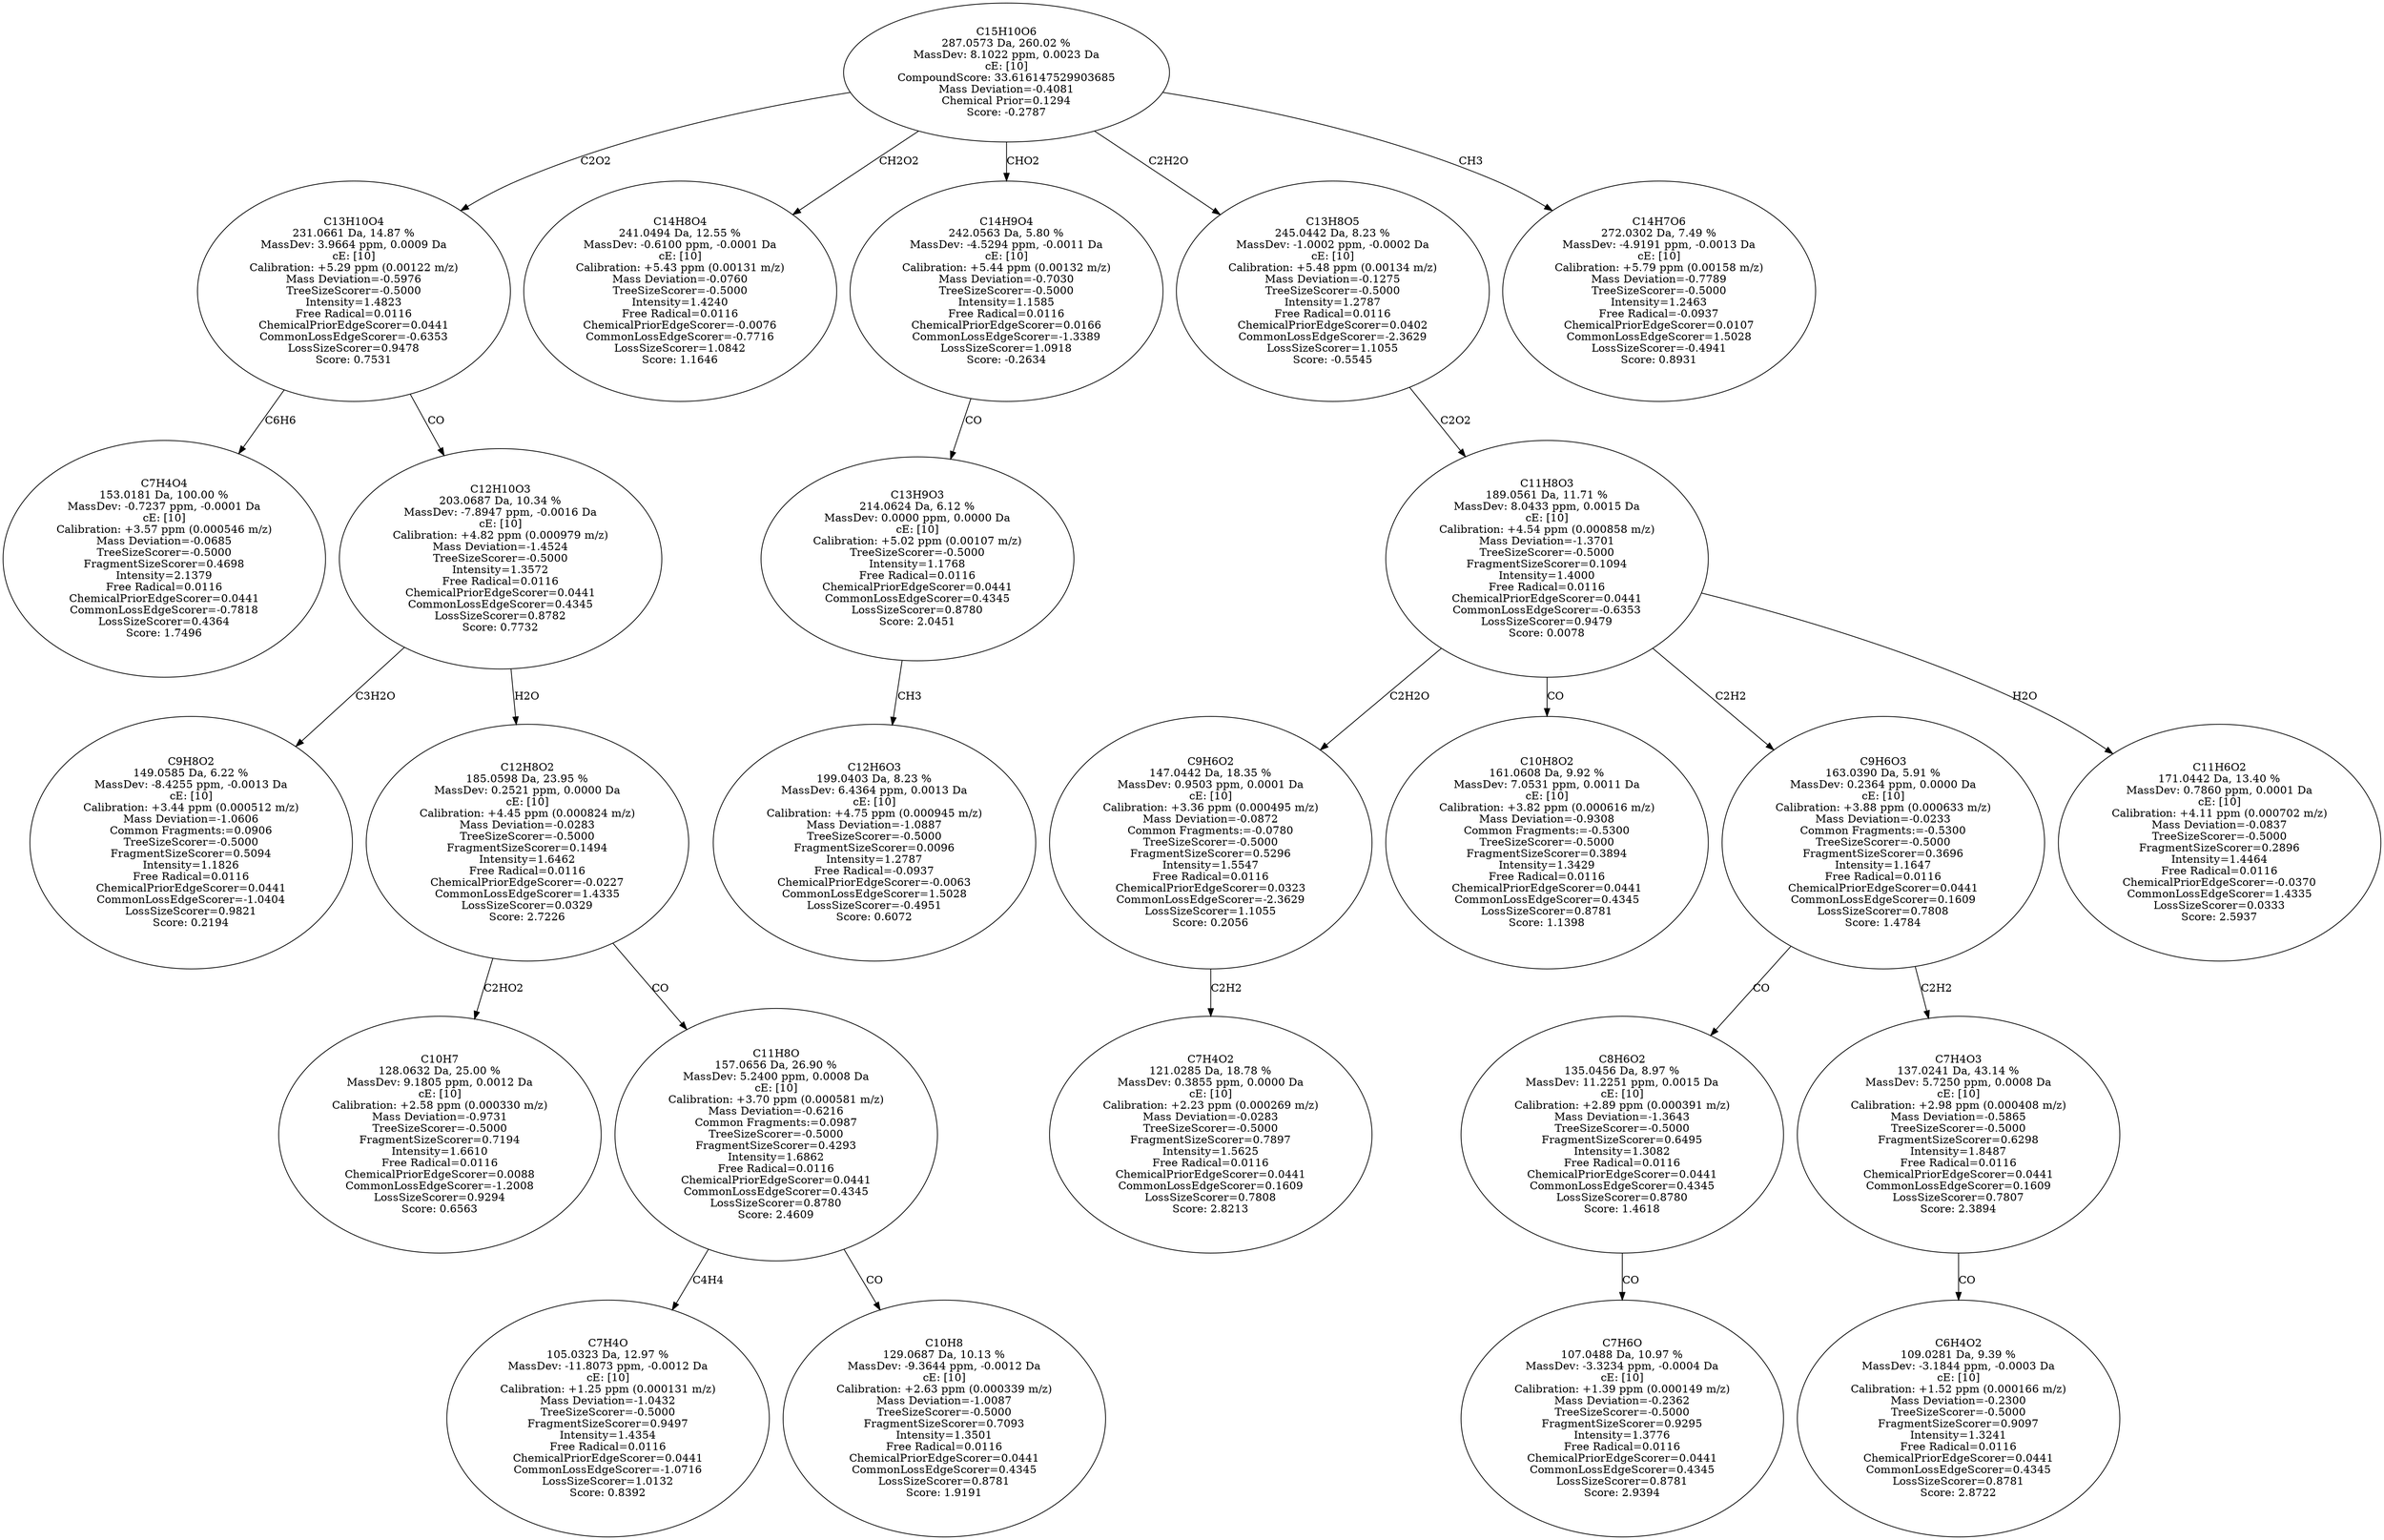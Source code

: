 strict digraph {
v1 [label="C7H4O4\n153.0181 Da, 100.00 %\nMassDev: -0.7237 ppm, -0.0001 Da\ncE: [10]\nCalibration: +3.57 ppm (0.000546 m/z)\nMass Deviation=-0.0685\nTreeSizeScorer=-0.5000\nFragmentSizeScorer=0.4698\nIntensity=2.1379\nFree Radical=0.0116\nChemicalPriorEdgeScorer=0.0441\nCommonLossEdgeScorer=-0.7818\nLossSizeScorer=0.4364\nScore: 1.7496"];
v2 [label="C9H8O2\n149.0585 Da, 6.22 %\nMassDev: -8.4255 ppm, -0.0013 Da\ncE: [10]\nCalibration: +3.44 ppm (0.000512 m/z)\nMass Deviation=-1.0606\nCommon Fragments:=0.0906\nTreeSizeScorer=-0.5000\nFragmentSizeScorer=0.5094\nIntensity=1.1826\nFree Radical=0.0116\nChemicalPriorEdgeScorer=0.0441\nCommonLossEdgeScorer=-1.0404\nLossSizeScorer=0.9821\nScore: 0.2194"];
v3 [label="C10H7\n128.0632 Da, 25.00 %\nMassDev: 9.1805 ppm, 0.0012 Da\ncE: [10]\nCalibration: +2.58 ppm (0.000330 m/z)\nMass Deviation=-0.9731\nTreeSizeScorer=-0.5000\nFragmentSizeScorer=0.7194\nIntensity=1.6610\nFree Radical=0.0116\nChemicalPriorEdgeScorer=0.0088\nCommonLossEdgeScorer=-1.2008\nLossSizeScorer=0.9294\nScore: 0.6563"];
v4 [label="C7H4O\n105.0323 Da, 12.97 %\nMassDev: -11.8073 ppm, -0.0012 Da\ncE: [10]\nCalibration: +1.25 ppm (0.000131 m/z)\nMass Deviation=-1.0432\nTreeSizeScorer=-0.5000\nFragmentSizeScorer=0.9497\nIntensity=1.4354\nFree Radical=0.0116\nChemicalPriorEdgeScorer=0.0441\nCommonLossEdgeScorer=-1.0716\nLossSizeScorer=1.0132\nScore: 0.8392"];
v5 [label="C10H8\n129.0687 Da, 10.13 %\nMassDev: -9.3644 ppm, -0.0012 Da\ncE: [10]\nCalibration: +2.63 ppm (0.000339 m/z)\nMass Deviation=-1.0087\nTreeSizeScorer=-0.5000\nFragmentSizeScorer=0.7093\nIntensity=1.3501\nFree Radical=0.0116\nChemicalPriorEdgeScorer=0.0441\nCommonLossEdgeScorer=0.4345\nLossSizeScorer=0.8781\nScore: 1.9191"];
v6 [label="C11H8O\n157.0656 Da, 26.90 %\nMassDev: 5.2400 ppm, 0.0008 Da\ncE: [10]\nCalibration: +3.70 ppm (0.000581 m/z)\nMass Deviation=-0.6216\nCommon Fragments:=0.0987\nTreeSizeScorer=-0.5000\nFragmentSizeScorer=0.4293\nIntensity=1.6862\nFree Radical=0.0116\nChemicalPriorEdgeScorer=0.0441\nCommonLossEdgeScorer=0.4345\nLossSizeScorer=0.8780\nScore: 2.4609"];
v7 [label="C12H8O2\n185.0598 Da, 23.95 %\nMassDev: 0.2521 ppm, 0.0000 Da\ncE: [10]\nCalibration: +4.45 ppm (0.000824 m/z)\nMass Deviation=-0.0283\nTreeSizeScorer=-0.5000\nFragmentSizeScorer=0.1494\nIntensity=1.6462\nFree Radical=0.0116\nChemicalPriorEdgeScorer=-0.0227\nCommonLossEdgeScorer=1.4335\nLossSizeScorer=0.0329\nScore: 2.7226"];
v8 [label="C12H10O3\n203.0687 Da, 10.34 %\nMassDev: -7.8947 ppm, -0.0016 Da\ncE: [10]\nCalibration: +4.82 ppm (0.000979 m/z)\nMass Deviation=-1.4524\nTreeSizeScorer=-0.5000\nIntensity=1.3572\nFree Radical=0.0116\nChemicalPriorEdgeScorer=0.0441\nCommonLossEdgeScorer=0.4345\nLossSizeScorer=0.8782\nScore: 0.7732"];
v9 [label="C13H10O4\n231.0661 Da, 14.87 %\nMassDev: 3.9664 ppm, 0.0009 Da\ncE: [10]\nCalibration: +5.29 ppm (0.00122 m/z)\nMass Deviation=-0.5976\nTreeSizeScorer=-0.5000\nIntensity=1.4823\nFree Radical=0.0116\nChemicalPriorEdgeScorer=0.0441\nCommonLossEdgeScorer=-0.6353\nLossSizeScorer=0.9478\nScore: 0.7531"];
v10 [label="C14H8O4\n241.0494 Da, 12.55 %\nMassDev: -0.6100 ppm, -0.0001 Da\ncE: [10]\nCalibration: +5.43 ppm (0.00131 m/z)\nMass Deviation=-0.0760\nTreeSizeScorer=-0.5000\nIntensity=1.4240\nFree Radical=0.0116\nChemicalPriorEdgeScorer=-0.0076\nCommonLossEdgeScorer=-0.7716\nLossSizeScorer=1.0842\nScore: 1.1646"];
v11 [label="C12H6O3\n199.0403 Da, 8.23 %\nMassDev: 6.4364 ppm, 0.0013 Da\ncE: [10]\nCalibration: +4.75 ppm (0.000945 m/z)\nMass Deviation=-1.0887\nTreeSizeScorer=-0.5000\nFragmentSizeScorer=0.0096\nIntensity=1.2787\nFree Radical=-0.0937\nChemicalPriorEdgeScorer=-0.0063\nCommonLossEdgeScorer=1.5028\nLossSizeScorer=-0.4951\nScore: 0.6072"];
v12 [label="C13H9O3\n214.0624 Da, 6.12 %\nMassDev: 0.0000 ppm, 0.0000 Da\ncE: [10]\nCalibration: +5.02 ppm (0.00107 m/z)\nTreeSizeScorer=-0.5000\nIntensity=1.1768\nFree Radical=0.0116\nChemicalPriorEdgeScorer=0.0441\nCommonLossEdgeScorer=0.4345\nLossSizeScorer=0.8780\nScore: 2.0451"];
v13 [label="C14H9O4\n242.0563 Da, 5.80 %\nMassDev: -4.5294 ppm, -0.0011 Da\ncE: [10]\nCalibration: +5.44 ppm (0.00132 m/z)\nMass Deviation=-0.7030\nTreeSizeScorer=-0.5000\nIntensity=1.1585\nFree Radical=0.0116\nChemicalPriorEdgeScorer=0.0166\nCommonLossEdgeScorer=-1.3389\nLossSizeScorer=1.0918\nScore: -0.2634"];
v14 [label="C7H4O2\n121.0285 Da, 18.78 %\nMassDev: 0.3855 ppm, 0.0000 Da\ncE: [10]\nCalibration: +2.23 ppm (0.000269 m/z)\nMass Deviation=-0.0283\nTreeSizeScorer=-0.5000\nFragmentSizeScorer=0.7897\nIntensity=1.5625\nFree Radical=0.0116\nChemicalPriorEdgeScorer=0.0441\nCommonLossEdgeScorer=0.1609\nLossSizeScorer=0.7808\nScore: 2.8213"];
v15 [label="C9H6O2\n147.0442 Da, 18.35 %\nMassDev: 0.9503 ppm, 0.0001 Da\ncE: [10]\nCalibration: +3.36 ppm (0.000495 m/z)\nMass Deviation=-0.0872\nCommon Fragments:=-0.0780\nTreeSizeScorer=-0.5000\nFragmentSizeScorer=0.5296\nIntensity=1.5547\nFree Radical=0.0116\nChemicalPriorEdgeScorer=0.0323\nCommonLossEdgeScorer=-2.3629\nLossSizeScorer=1.1055\nScore: 0.2056"];
v16 [label="C10H8O2\n161.0608 Da, 9.92 %\nMassDev: 7.0531 ppm, 0.0011 Da\ncE: [10]\nCalibration: +3.82 ppm (0.000616 m/z)\nMass Deviation=-0.9308\nCommon Fragments:=-0.5300\nTreeSizeScorer=-0.5000\nFragmentSizeScorer=0.3894\nIntensity=1.3429\nFree Radical=0.0116\nChemicalPriorEdgeScorer=0.0441\nCommonLossEdgeScorer=0.4345\nLossSizeScorer=0.8781\nScore: 1.1398"];
v17 [label="C7H6O\n107.0488 Da, 10.97 %\nMassDev: -3.3234 ppm, -0.0004 Da\ncE: [10]\nCalibration: +1.39 ppm (0.000149 m/z)\nMass Deviation=-0.2362\nTreeSizeScorer=-0.5000\nFragmentSizeScorer=0.9295\nIntensity=1.3776\nFree Radical=0.0116\nChemicalPriorEdgeScorer=0.0441\nCommonLossEdgeScorer=0.4345\nLossSizeScorer=0.8781\nScore: 2.9394"];
v18 [label="C8H6O2\n135.0456 Da, 8.97 %\nMassDev: 11.2251 ppm, 0.0015 Da\ncE: [10]\nCalibration: +2.89 ppm (0.000391 m/z)\nMass Deviation=-1.3643\nTreeSizeScorer=-0.5000\nFragmentSizeScorer=0.6495\nIntensity=1.3082\nFree Radical=0.0116\nChemicalPriorEdgeScorer=0.0441\nCommonLossEdgeScorer=0.4345\nLossSizeScorer=0.8780\nScore: 1.4618"];
v19 [label="C6H4O2\n109.0281 Da, 9.39 %\nMassDev: -3.1844 ppm, -0.0003 Da\ncE: [10]\nCalibration: +1.52 ppm (0.000166 m/z)\nMass Deviation=-0.2300\nTreeSizeScorer=-0.5000\nFragmentSizeScorer=0.9097\nIntensity=1.3241\nFree Radical=0.0116\nChemicalPriorEdgeScorer=0.0441\nCommonLossEdgeScorer=0.4345\nLossSizeScorer=0.8781\nScore: 2.8722"];
v20 [label="C7H4O3\n137.0241 Da, 43.14 %\nMassDev: 5.7250 ppm, 0.0008 Da\ncE: [10]\nCalibration: +2.98 ppm (0.000408 m/z)\nMass Deviation=-0.5865\nTreeSizeScorer=-0.5000\nFragmentSizeScorer=0.6298\nIntensity=1.8487\nFree Radical=0.0116\nChemicalPriorEdgeScorer=0.0441\nCommonLossEdgeScorer=0.1609\nLossSizeScorer=0.7807\nScore: 2.3894"];
v21 [label="C9H6O3\n163.0390 Da, 5.91 %\nMassDev: 0.2364 ppm, 0.0000 Da\ncE: [10]\nCalibration: +3.88 ppm (0.000633 m/z)\nMass Deviation=-0.0233\nCommon Fragments:=-0.5300\nTreeSizeScorer=-0.5000\nFragmentSizeScorer=0.3696\nIntensity=1.1647\nFree Radical=0.0116\nChemicalPriorEdgeScorer=0.0441\nCommonLossEdgeScorer=0.1609\nLossSizeScorer=0.7808\nScore: 1.4784"];
v22 [label="C11H6O2\n171.0442 Da, 13.40 %\nMassDev: 0.7860 ppm, 0.0001 Da\ncE: [10]\nCalibration: +4.11 ppm (0.000702 m/z)\nMass Deviation=-0.0837\nTreeSizeScorer=-0.5000\nFragmentSizeScorer=0.2896\nIntensity=1.4464\nFree Radical=0.0116\nChemicalPriorEdgeScorer=-0.0370\nCommonLossEdgeScorer=1.4335\nLossSizeScorer=0.0333\nScore: 2.5937"];
v23 [label="C11H8O3\n189.0561 Da, 11.71 %\nMassDev: 8.0433 ppm, 0.0015 Da\ncE: [10]\nCalibration: +4.54 ppm (0.000858 m/z)\nMass Deviation=-1.3701\nTreeSizeScorer=-0.5000\nFragmentSizeScorer=0.1094\nIntensity=1.4000\nFree Radical=0.0116\nChemicalPriorEdgeScorer=0.0441\nCommonLossEdgeScorer=-0.6353\nLossSizeScorer=0.9479\nScore: 0.0078"];
v24 [label="C13H8O5\n245.0442 Da, 8.23 %\nMassDev: -1.0002 ppm, -0.0002 Da\ncE: [10]\nCalibration: +5.48 ppm (0.00134 m/z)\nMass Deviation=-0.1275\nTreeSizeScorer=-0.5000\nIntensity=1.2787\nFree Radical=0.0116\nChemicalPriorEdgeScorer=0.0402\nCommonLossEdgeScorer=-2.3629\nLossSizeScorer=1.1055\nScore: -0.5545"];
v25 [label="C14H7O6\n272.0302 Da, 7.49 %\nMassDev: -4.9191 ppm, -0.0013 Da\ncE: [10]\nCalibration: +5.79 ppm (0.00158 m/z)\nMass Deviation=-0.7789\nTreeSizeScorer=-0.5000\nIntensity=1.2463\nFree Radical=-0.0937\nChemicalPriorEdgeScorer=0.0107\nCommonLossEdgeScorer=1.5028\nLossSizeScorer=-0.4941\nScore: 0.8931"];
v26 [label="C15H10O6\n287.0573 Da, 260.02 %\nMassDev: 8.1022 ppm, 0.0023 Da\ncE: [10]\nCompoundScore: 33.616147529903685\nMass Deviation=-0.4081\nChemical Prior=0.1294\nScore: -0.2787"];
v9 -> v1 [label="C6H6"];
v8 -> v2 [label="C3H2O"];
v7 -> v3 [label="C2HO2"];
v6 -> v4 [label="C4H4"];
v6 -> v5 [label="CO"];
v7 -> v6 [label="CO"];
v8 -> v7 [label="H2O"];
v9 -> v8 [label="CO"];
v26 -> v9 [label="C2O2"];
v26 -> v10 [label="CH2O2"];
v12 -> v11 [label="CH3"];
v13 -> v12 [label="CO"];
v26 -> v13 [label="CHO2"];
v15 -> v14 [label="C2H2"];
v23 -> v15 [label="C2H2O"];
v23 -> v16 [label="CO"];
v18 -> v17 [label="CO"];
v21 -> v18 [label="CO"];
v20 -> v19 [label="CO"];
v21 -> v20 [label="C2H2"];
v23 -> v21 [label="C2H2"];
v23 -> v22 [label="H2O"];
v24 -> v23 [label="C2O2"];
v26 -> v24 [label="C2H2O"];
v26 -> v25 [label="CH3"];
}